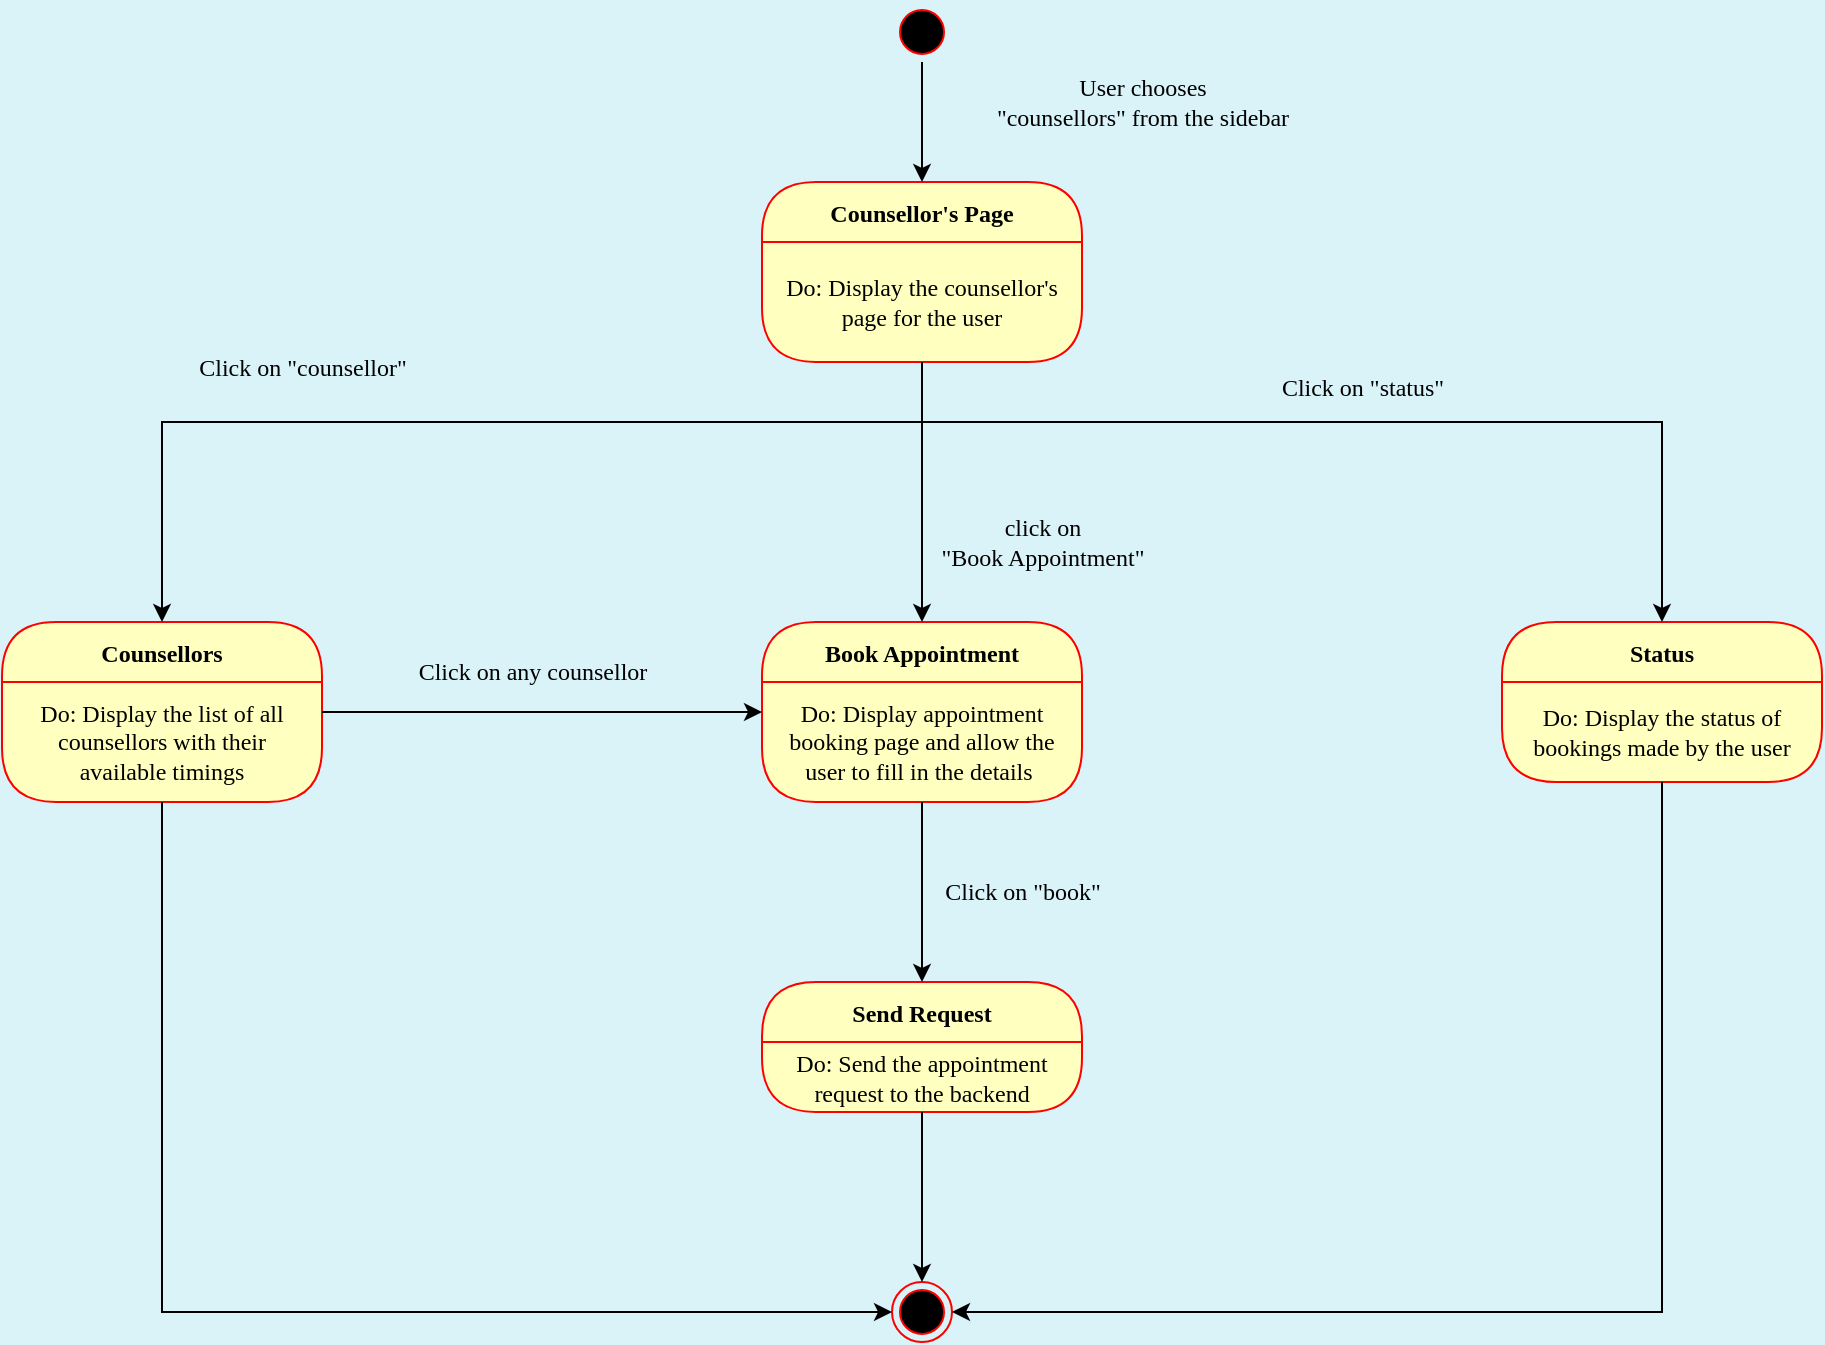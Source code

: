 <mxfile version="23.1.2" type="google">
  <diagram name="Page-1" id="58cdce13-f638-feb5-8d6f-7d28b1aa9fa0">
    <mxGraphModel grid="1" page="1" gridSize="10" guides="1" tooltips="1" connect="1" arrows="1" fold="1" pageScale="1" pageWidth="1654" pageHeight="1169" background="#D9F3F8" math="0" shadow="0">
      <root>
        <mxCell id="0" />
        <mxCell id="1" parent="0" />
        <mxCell id="zPmrOT9du29k7s5qKDtc-1" value="Counsellor&#39;s Page" style="swimlane;fontStyle=1;align=center;verticalAlign=middle;childLayout=stackLayout;horizontal=1;startSize=30;horizontalStack=0;resizeParent=0;resizeLast=1;container=0;fontColor=#000000;collapsible=0;rounded=1;arcSize=30;strokeColor=#ff0000;fillColor=#ffffc0;swimlaneFillColor=#ffffc0;dropTarget=0;fontFamily=Poppins;fontSource=https%3A%2F%2Ffonts.googleapis.com%2Fcss%3Ffamily%3DPoppins;" vertex="1" parent="1">
          <mxGeometry x="690" y="140" width="160" height="90" as="geometry" />
        </mxCell>
        <mxCell id="zPmrOT9du29k7s5qKDtc-2" value="Do: Display the counsellor&#39;s page for the user" style="text;html=1;strokeColor=none;fillColor=none;align=center;verticalAlign=middle;spacingLeft=4;spacingRight=4;whiteSpace=wrap;overflow=hidden;rotatable=0;fontColor=#000000;fontFamily=Poppins;fontSource=https%3A%2F%2Ffonts.googleapis.com%2Fcss%3Ffamily%3DPoppins;" vertex="1" parent="zPmrOT9du29k7s5qKDtc-1">
          <mxGeometry y="30" width="160" height="60" as="geometry" />
        </mxCell>
        <mxCell id="zPmrOT9du29k7s5qKDtc-21" style="edgeStyle=orthogonalEdgeStyle;rounded=0;orthogonalLoop=1;jettySize=auto;html=1;exitX=0.5;exitY=1;exitDx=0;exitDy=0;entryX=0.5;entryY=0;entryDx=0;entryDy=0;fontFamily=Poppins;fontSource=https%3A%2F%2Ffonts.googleapis.com%2Fcss%3Ffamily%3DPoppins;" edge="1" parent="1" source="zPmrOT9du29k7s5qKDtc-7" target="zPmrOT9du29k7s5qKDtc-1">
          <mxGeometry relative="1" as="geometry" />
        </mxCell>
        <mxCell id="zPmrOT9du29k7s5qKDtc-7" value="" style="ellipse;html=1;shape=startState;fillColor=#000000;strokeColor=#ff0000;fontFamily=Poppins;fontSource=https%3A%2F%2Ffonts.googleapis.com%2Fcss%3Ffamily%3DPoppins;" vertex="1" parent="1">
          <mxGeometry x="755" y="50" width="30" height="30" as="geometry" />
        </mxCell>
        <mxCell id="zPmrOT9du29k7s5qKDtc-9" value="User chooses &lt;br&gt;&quot;counsellors&quot; from the sidebar" style="text;html=1;align=center;verticalAlign=middle;resizable=0;points=[];autosize=1;strokeColor=none;fillColor=none;fontFamily=Poppins;fontSource=https%3A%2F%2Ffonts.googleapis.com%2Fcss%3Ffamily%3DPoppins;" vertex="1" parent="1">
          <mxGeometry x="780" y="80" width="200" height="40" as="geometry" />
        </mxCell>
        <mxCell id="zPmrOT9du29k7s5qKDtc-10" value="Counsellors" style="swimlane;fontStyle=1;align=center;verticalAlign=middle;childLayout=stackLayout;horizontal=1;startSize=30;horizontalStack=0;resizeParent=0;resizeLast=1;container=0;fontColor=#000000;collapsible=0;rounded=1;arcSize=30;strokeColor=#ff0000;fillColor=#ffffc0;swimlaneFillColor=#ffffc0;dropTarget=0;fontFamily=Poppins;fontSource=https%3A%2F%2Ffonts.googleapis.com%2Fcss%3Ffamily%3DPoppins;" vertex="1" parent="1">
          <mxGeometry x="310" y="360" width="160" height="90" as="geometry" />
        </mxCell>
        <mxCell id="zPmrOT9du29k7s5qKDtc-11" value="Do: Display the list of all counsellors with their available timings" style="text;html=1;strokeColor=none;fillColor=none;align=center;verticalAlign=middle;spacingLeft=4;spacingRight=4;whiteSpace=wrap;overflow=hidden;rotatable=0;fontColor=#000000;fontFamily=Poppins;fontSource=https%3A%2F%2Ffonts.googleapis.com%2Fcss%3Ffamily%3DPoppins;" vertex="1" parent="zPmrOT9du29k7s5qKDtc-10">
          <mxGeometry y="30" width="160" height="60" as="geometry" />
        </mxCell>
        <mxCell id="zPmrOT9du29k7s5qKDtc-15" value="Book Appointment" style="swimlane;fontStyle=1;align=center;verticalAlign=middle;childLayout=stackLayout;horizontal=1;startSize=30;horizontalStack=0;resizeParent=0;resizeLast=1;container=0;fontColor=#000000;collapsible=0;rounded=1;arcSize=30;strokeColor=#ff0000;fillColor=#ffffc0;swimlaneFillColor=#ffffc0;dropTarget=0;fontFamily=Poppins;fontSource=https%3A%2F%2Ffonts.googleapis.com%2Fcss%3Ffamily%3DPoppins;" vertex="1" parent="1">
          <mxGeometry x="690" y="360" width="160" height="90" as="geometry" />
        </mxCell>
        <mxCell id="zPmrOT9du29k7s5qKDtc-16" value="Do: Display appointment booking page and allow the user to fill in the details&amp;nbsp;" style="text;html=1;strokeColor=none;fillColor=none;align=center;verticalAlign=middle;spacingLeft=4;spacingRight=4;whiteSpace=wrap;overflow=hidden;rotatable=0;fontColor=#000000;fontFamily=Poppins;fontSource=https%3A%2F%2Ffonts.googleapis.com%2Fcss%3Ffamily%3DPoppins;" vertex="1" parent="zPmrOT9du29k7s5qKDtc-15">
          <mxGeometry y="30" width="160" height="60" as="geometry" />
        </mxCell>
        <mxCell id="zPmrOT9du29k7s5qKDtc-17" value="Status" style="swimlane;fontStyle=1;align=center;verticalAlign=middle;childLayout=stackLayout;horizontal=1;startSize=30;horizontalStack=0;resizeParent=0;resizeLast=1;container=0;fontColor=#000000;collapsible=0;rounded=1;arcSize=30;strokeColor=#ff0000;fillColor=#ffffc0;swimlaneFillColor=#ffffc0;dropTarget=0;fontFamily=Poppins;fontSource=https%3A%2F%2Ffonts.googleapis.com%2Fcss%3Ffamily%3DPoppins;" vertex="1" parent="1">
          <mxGeometry x="1060" y="360" width="160" height="80" as="geometry" />
        </mxCell>
        <mxCell id="zPmrOT9du29k7s5qKDtc-18" value="Do: Display the status of bookings made by the user" style="text;html=1;strokeColor=none;fillColor=none;align=center;verticalAlign=middle;spacingLeft=4;spacingRight=4;whiteSpace=wrap;overflow=hidden;rotatable=0;fontColor=#000000;fontFamily=Poppins;fontSource=https%3A%2F%2Ffonts.googleapis.com%2Fcss%3Ffamily%3DPoppins;" vertex="1" parent="zPmrOT9du29k7s5qKDtc-17">
          <mxGeometry y="30" width="160" height="50" as="geometry" />
        </mxCell>
        <mxCell id="zPmrOT9du29k7s5qKDtc-19" style="edgeStyle=orthogonalEdgeStyle;rounded=0;orthogonalLoop=1;jettySize=auto;html=1;exitX=0.5;exitY=1;exitDx=0;exitDy=0;entryX=0.5;entryY=0;entryDx=0;entryDy=0;fontFamily=Poppins;fontSource=https%3A%2F%2Ffonts.googleapis.com%2Fcss%3Ffamily%3DPoppins;" edge="1" parent="1" source="zPmrOT9du29k7s5qKDtc-2" target="zPmrOT9du29k7s5qKDtc-15">
          <mxGeometry relative="1" as="geometry" />
        </mxCell>
        <mxCell id="zPmrOT9du29k7s5qKDtc-20" value="" style="endArrow=classic;html=1;rounded=0;entryX=0.5;entryY=0;entryDx=0;entryDy=0;sourcePerimeterSpacing=0;fontFamily=Poppins;fontSource=https%3A%2F%2Ffonts.googleapis.com%2Fcss%3Ffamily%3DPoppins;" edge="1" parent="1" target="zPmrOT9du29k7s5qKDtc-10">
          <mxGeometry width="50" height="50" relative="1" as="geometry">
            <mxPoint x="770" y="260" as="sourcePoint" />
            <mxPoint x="730" y="290" as="targetPoint" />
            <Array as="points">
              <mxPoint x="580" y="260" />
              <mxPoint x="390" y="260" />
            </Array>
          </mxGeometry>
        </mxCell>
        <mxCell id="zPmrOT9du29k7s5qKDtc-22" value="" style="endArrow=classic;html=1;rounded=0;entryX=0.5;entryY=0;entryDx=0;entryDy=0;fontFamily=Poppins;fontSource=https%3A%2F%2Ffonts.googleapis.com%2Fcss%3Ffamily%3DPoppins;" edge="1" parent="1" target="zPmrOT9du29k7s5qKDtc-17">
          <mxGeometry width="50" height="50" relative="1" as="geometry">
            <mxPoint x="770" y="260" as="sourcePoint" />
            <mxPoint x="830" y="260" as="targetPoint" />
            <Array as="points">
              <mxPoint x="1140" y="260" />
            </Array>
          </mxGeometry>
        </mxCell>
        <mxCell id="zPmrOT9du29k7s5qKDtc-23" style="edgeStyle=orthogonalEdgeStyle;rounded=0;orthogonalLoop=1;jettySize=auto;html=1;exitX=1;exitY=0.25;exitDx=0;exitDy=0;entryX=0;entryY=0.25;entryDx=0;entryDy=0;fontFamily=Poppins;fontSource=https%3A%2F%2Ffonts.googleapis.com%2Fcss%3Ffamily%3DPoppins;" edge="1" parent="1" source="zPmrOT9du29k7s5qKDtc-11" target="zPmrOT9du29k7s5qKDtc-16">
          <mxGeometry relative="1" as="geometry" />
        </mxCell>
        <mxCell id="zPmrOT9du29k7s5qKDtc-24" value="Click on any counsellor" style="text;html=1;align=center;verticalAlign=middle;resizable=0;points=[];autosize=1;strokeColor=none;fillColor=none;fontFamily=Poppins;fontSource=https%3A%2F%2Ffonts.googleapis.com%2Fcss%3Ffamily%3DPoppins;" vertex="1" parent="1">
          <mxGeometry x="495" y="370" width="160" height="30" as="geometry" />
        </mxCell>
        <mxCell id="zPmrOT9du29k7s5qKDtc-25" value="" style="ellipse;html=1;shape=endState;fillColor=#000000;strokeColor=#ff0000;fontFamily=Poppins;fontSource=https%3A%2F%2Ffonts.googleapis.com%2Fcss%3Ffamily%3DPoppins;" vertex="1" parent="1">
          <mxGeometry x="755" y="690" width="30" height="30" as="geometry" />
        </mxCell>
        <mxCell id="zPmrOT9du29k7s5qKDtc-26" value="Send Request" style="swimlane;fontStyle=1;align=center;verticalAlign=middle;childLayout=stackLayout;horizontal=1;startSize=30;horizontalStack=0;resizeParent=0;resizeLast=1;container=0;fontColor=#000000;collapsible=0;rounded=1;arcSize=30;strokeColor=#ff0000;fillColor=#ffffc0;swimlaneFillColor=#ffffc0;dropTarget=0;fontFamily=Poppins;fontSource=https%3A%2F%2Ffonts.googleapis.com%2Fcss%3Ffamily%3DPoppins;" vertex="1" parent="1">
          <mxGeometry x="690" y="540" width="160" height="65" as="geometry" />
        </mxCell>
        <mxCell id="zPmrOT9du29k7s5qKDtc-27" value="Do: Send the appointment request to the backend" style="text;html=1;strokeColor=none;fillColor=none;align=center;verticalAlign=middle;spacingLeft=4;spacingRight=4;whiteSpace=wrap;overflow=hidden;rotatable=0;fontColor=#000000;fontFamily=Poppins;fontSource=https%3A%2F%2Ffonts.googleapis.com%2Fcss%3Ffamily%3DPoppins;" vertex="1" parent="zPmrOT9du29k7s5qKDtc-26">
          <mxGeometry y="30" width="160" height="35" as="geometry" />
        </mxCell>
        <mxCell id="zPmrOT9du29k7s5qKDtc-29" style="edgeStyle=orthogonalEdgeStyle;rounded=0;orthogonalLoop=1;jettySize=auto;html=1;exitX=0.5;exitY=1;exitDx=0;exitDy=0;entryX=0.5;entryY=0;entryDx=0;entryDy=0;fontFamily=Poppins;fontSource=https%3A%2F%2Ffonts.googleapis.com%2Fcss%3Ffamily%3DPoppins;" edge="1" parent="1" source="zPmrOT9du29k7s5qKDtc-16" target="zPmrOT9du29k7s5qKDtc-26">
          <mxGeometry relative="1" as="geometry" />
        </mxCell>
        <mxCell id="zPmrOT9du29k7s5qKDtc-30" style="edgeStyle=orthogonalEdgeStyle;rounded=0;orthogonalLoop=1;jettySize=auto;html=1;exitX=0.5;exitY=1;exitDx=0;exitDy=0;entryX=0.5;entryY=0;entryDx=0;entryDy=0;fontFamily=Poppins;fontSource=https%3A%2F%2Ffonts.googleapis.com%2Fcss%3Ffamily%3DPoppins;" edge="1" parent="1" source="zPmrOT9du29k7s5qKDtc-27" target="zPmrOT9du29k7s5qKDtc-25">
          <mxGeometry relative="1" as="geometry" />
        </mxCell>
        <mxCell id="zPmrOT9du29k7s5qKDtc-31" value="Click on &quot;book&quot;" style="text;html=1;align=center;verticalAlign=middle;resizable=0;points=[];autosize=1;strokeColor=none;fillColor=none;fontFamily=Poppins;fontSource=https%3A%2F%2Ffonts.googleapis.com%2Fcss%3Ffamily%3DPoppins;" vertex="1" parent="1">
          <mxGeometry x="765" y="480" width="110" height="30" as="geometry" />
        </mxCell>
        <mxCell id="zPmrOT9du29k7s5qKDtc-32" style="edgeStyle=orthogonalEdgeStyle;rounded=0;orthogonalLoop=1;jettySize=auto;html=1;exitX=0.5;exitY=1;exitDx=0;exitDy=0;entryX=0;entryY=0.5;entryDx=0;entryDy=0;fontFamily=Poppins;fontSource=https%3A%2F%2Ffonts.googleapis.com%2Fcss%3Ffamily%3DPoppins;" edge="1" parent="1" source="zPmrOT9du29k7s5qKDtc-11" target="zPmrOT9du29k7s5qKDtc-25">
          <mxGeometry relative="1" as="geometry" />
        </mxCell>
        <mxCell id="zPmrOT9du29k7s5qKDtc-33" style="edgeStyle=orthogonalEdgeStyle;rounded=0;orthogonalLoop=1;jettySize=auto;html=1;exitX=0.5;exitY=1;exitDx=0;exitDy=0;entryX=1;entryY=0.5;entryDx=0;entryDy=0;fontFamily=Poppins;fontSource=https%3A%2F%2Ffonts.googleapis.com%2Fcss%3Ffamily%3DPoppins;" edge="1" parent="1" source="zPmrOT9du29k7s5qKDtc-18" target="zPmrOT9du29k7s5qKDtc-25">
          <mxGeometry relative="1" as="geometry" />
        </mxCell>
        <mxCell id="zPmrOT9du29k7s5qKDtc-35" value="Click on &quot;status&quot;" style="text;html=1;align=center;verticalAlign=middle;resizable=0;points=[];autosize=1;strokeColor=none;fillColor=none;fontFamily=Poppins;fontSource=https%3A%2F%2Ffonts.googleapis.com%2Fcss%3Ffamily%3DPoppins;" vertex="1" parent="1">
          <mxGeometry x="930" y="228" width="120" height="30" as="geometry" />
        </mxCell>
        <mxCell id="zPmrOT9du29k7s5qKDtc-36" value="click on &lt;br&gt;&quot;Book Appointment&quot;" style="text;html=1;align=center;verticalAlign=middle;resizable=0;points=[];autosize=1;strokeColor=none;fillColor=none;fontFamily=Poppins;fontSource=https%3A%2F%2Ffonts.googleapis.com%2Fcss%3Ffamily%3DPoppins;" vertex="1" parent="1">
          <mxGeometry x="760" y="300" width="140" height="40" as="geometry" />
        </mxCell>
        <mxCell id="zPmrOT9du29k7s5qKDtc-37" value="Click on &quot;counsellor&quot;" style="text;html=1;align=center;verticalAlign=middle;resizable=0;points=[];autosize=1;strokeColor=none;fillColor=none;fontFamily=Poppins;fontSource=https%3A%2F%2Ffonts.googleapis.com%2Fcss%3Ffamily%3DPoppins;" vertex="1" parent="1">
          <mxGeometry x="390" y="218" width="140" height="30" as="geometry" />
        </mxCell>
      </root>
    </mxGraphModel>
  </diagram>
</mxfile>
